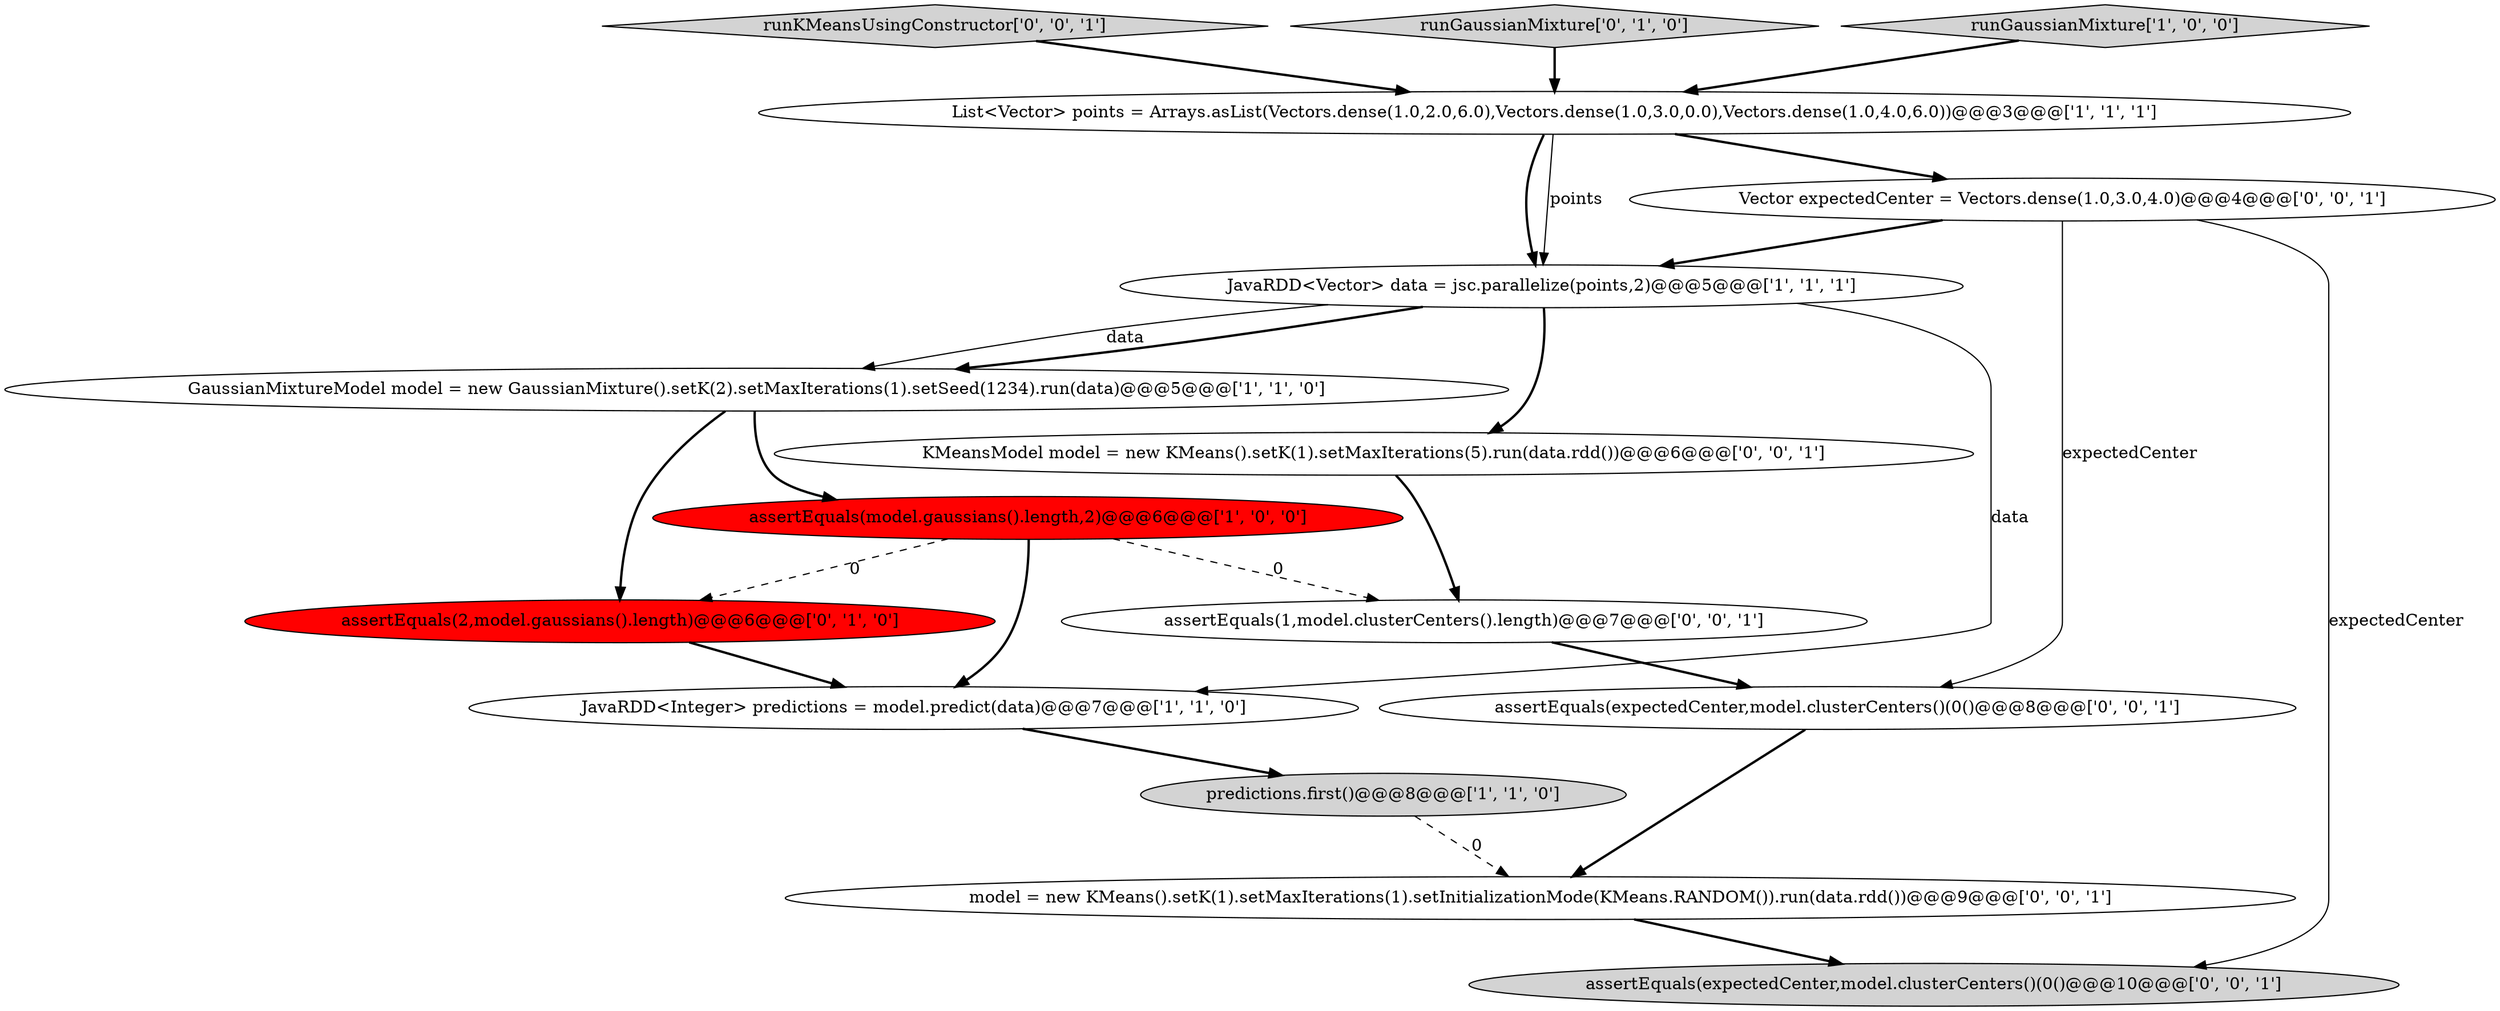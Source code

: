 digraph {
8 [style = filled, label = "assertEquals(2,model.gaussians().length)@@@6@@@['0', '1', '0']", fillcolor = red, shape = ellipse image = "AAA1AAABBB2BBB"];
9 [style = filled, label = "runKMeansUsingConstructor['0', '0', '1']", fillcolor = lightgray, shape = diamond image = "AAA0AAABBB3BBB"];
12 [style = filled, label = "model = new KMeans().setK(1).setMaxIterations(1).setInitializationMode(KMeans.RANDOM()).run(data.rdd())@@@9@@@['0', '0', '1']", fillcolor = white, shape = ellipse image = "AAA0AAABBB3BBB"];
7 [style = filled, label = "runGaussianMixture['0', '1', '0']", fillcolor = lightgray, shape = diamond image = "AAA0AAABBB2BBB"];
11 [style = filled, label = "Vector expectedCenter = Vectors.dense(1.0,3.0,4.0)@@@4@@@['0', '0', '1']", fillcolor = white, shape = ellipse image = "AAA0AAABBB3BBB"];
10 [style = filled, label = "KMeansModel model = new KMeans().setK(1).setMaxIterations(5).run(data.rdd())@@@6@@@['0', '0', '1']", fillcolor = white, shape = ellipse image = "AAA0AAABBB3BBB"];
4 [style = filled, label = "GaussianMixtureModel model = new GaussianMixture().setK(2).setMaxIterations(1).setSeed(1234).run(data)@@@5@@@['1', '1', '0']", fillcolor = white, shape = ellipse image = "AAA0AAABBB1BBB"];
1 [style = filled, label = "JavaRDD<Vector> data = jsc.parallelize(points,2)@@@5@@@['1', '1', '1']", fillcolor = white, shape = ellipse image = "AAA0AAABBB1BBB"];
5 [style = filled, label = "predictions.first()@@@8@@@['1', '1', '0']", fillcolor = lightgray, shape = ellipse image = "AAA0AAABBB1BBB"];
15 [style = filled, label = "assertEquals(expectedCenter,model.clusterCenters()(0()@@@8@@@['0', '0', '1']", fillcolor = white, shape = ellipse image = "AAA0AAABBB3BBB"];
6 [style = filled, label = "assertEquals(model.gaussians().length,2)@@@6@@@['1', '0', '0']", fillcolor = red, shape = ellipse image = "AAA1AAABBB1BBB"];
13 [style = filled, label = "assertEquals(expectedCenter,model.clusterCenters()(0()@@@10@@@['0', '0', '1']", fillcolor = lightgray, shape = ellipse image = "AAA0AAABBB3BBB"];
3 [style = filled, label = "List<Vector> points = Arrays.asList(Vectors.dense(1.0,2.0,6.0),Vectors.dense(1.0,3.0,0.0),Vectors.dense(1.0,4.0,6.0))@@@3@@@['1', '1', '1']", fillcolor = white, shape = ellipse image = "AAA0AAABBB1BBB"];
0 [style = filled, label = "JavaRDD<Integer> predictions = model.predict(data)@@@7@@@['1', '1', '0']", fillcolor = white, shape = ellipse image = "AAA0AAABBB1BBB"];
14 [style = filled, label = "assertEquals(1,model.clusterCenters().length)@@@7@@@['0', '0', '1']", fillcolor = white, shape = ellipse image = "AAA0AAABBB3BBB"];
2 [style = filled, label = "runGaussianMixture['1', '0', '0']", fillcolor = lightgray, shape = diamond image = "AAA0AAABBB1BBB"];
1->4 [style = bold, label=""];
6->8 [style = dashed, label="0"];
5->12 [style = dashed, label="0"];
11->15 [style = solid, label="expectedCenter"];
3->1 [style = bold, label=""];
10->14 [style = bold, label=""];
4->6 [style = bold, label=""];
11->13 [style = solid, label="expectedCenter"];
11->1 [style = bold, label=""];
2->3 [style = bold, label=""];
3->11 [style = bold, label=""];
6->0 [style = bold, label=""];
6->14 [style = dashed, label="0"];
7->3 [style = bold, label=""];
3->1 [style = solid, label="points"];
8->0 [style = bold, label=""];
12->13 [style = bold, label=""];
1->0 [style = solid, label="data"];
1->4 [style = solid, label="data"];
9->3 [style = bold, label=""];
4->8 [style = bold, label=""];
14->15 [style = bold, label=""];
15->12 [style = bold, label=""];
1->10 [style = bold, label=""];
0->5 [style = bold, label=""];
}
